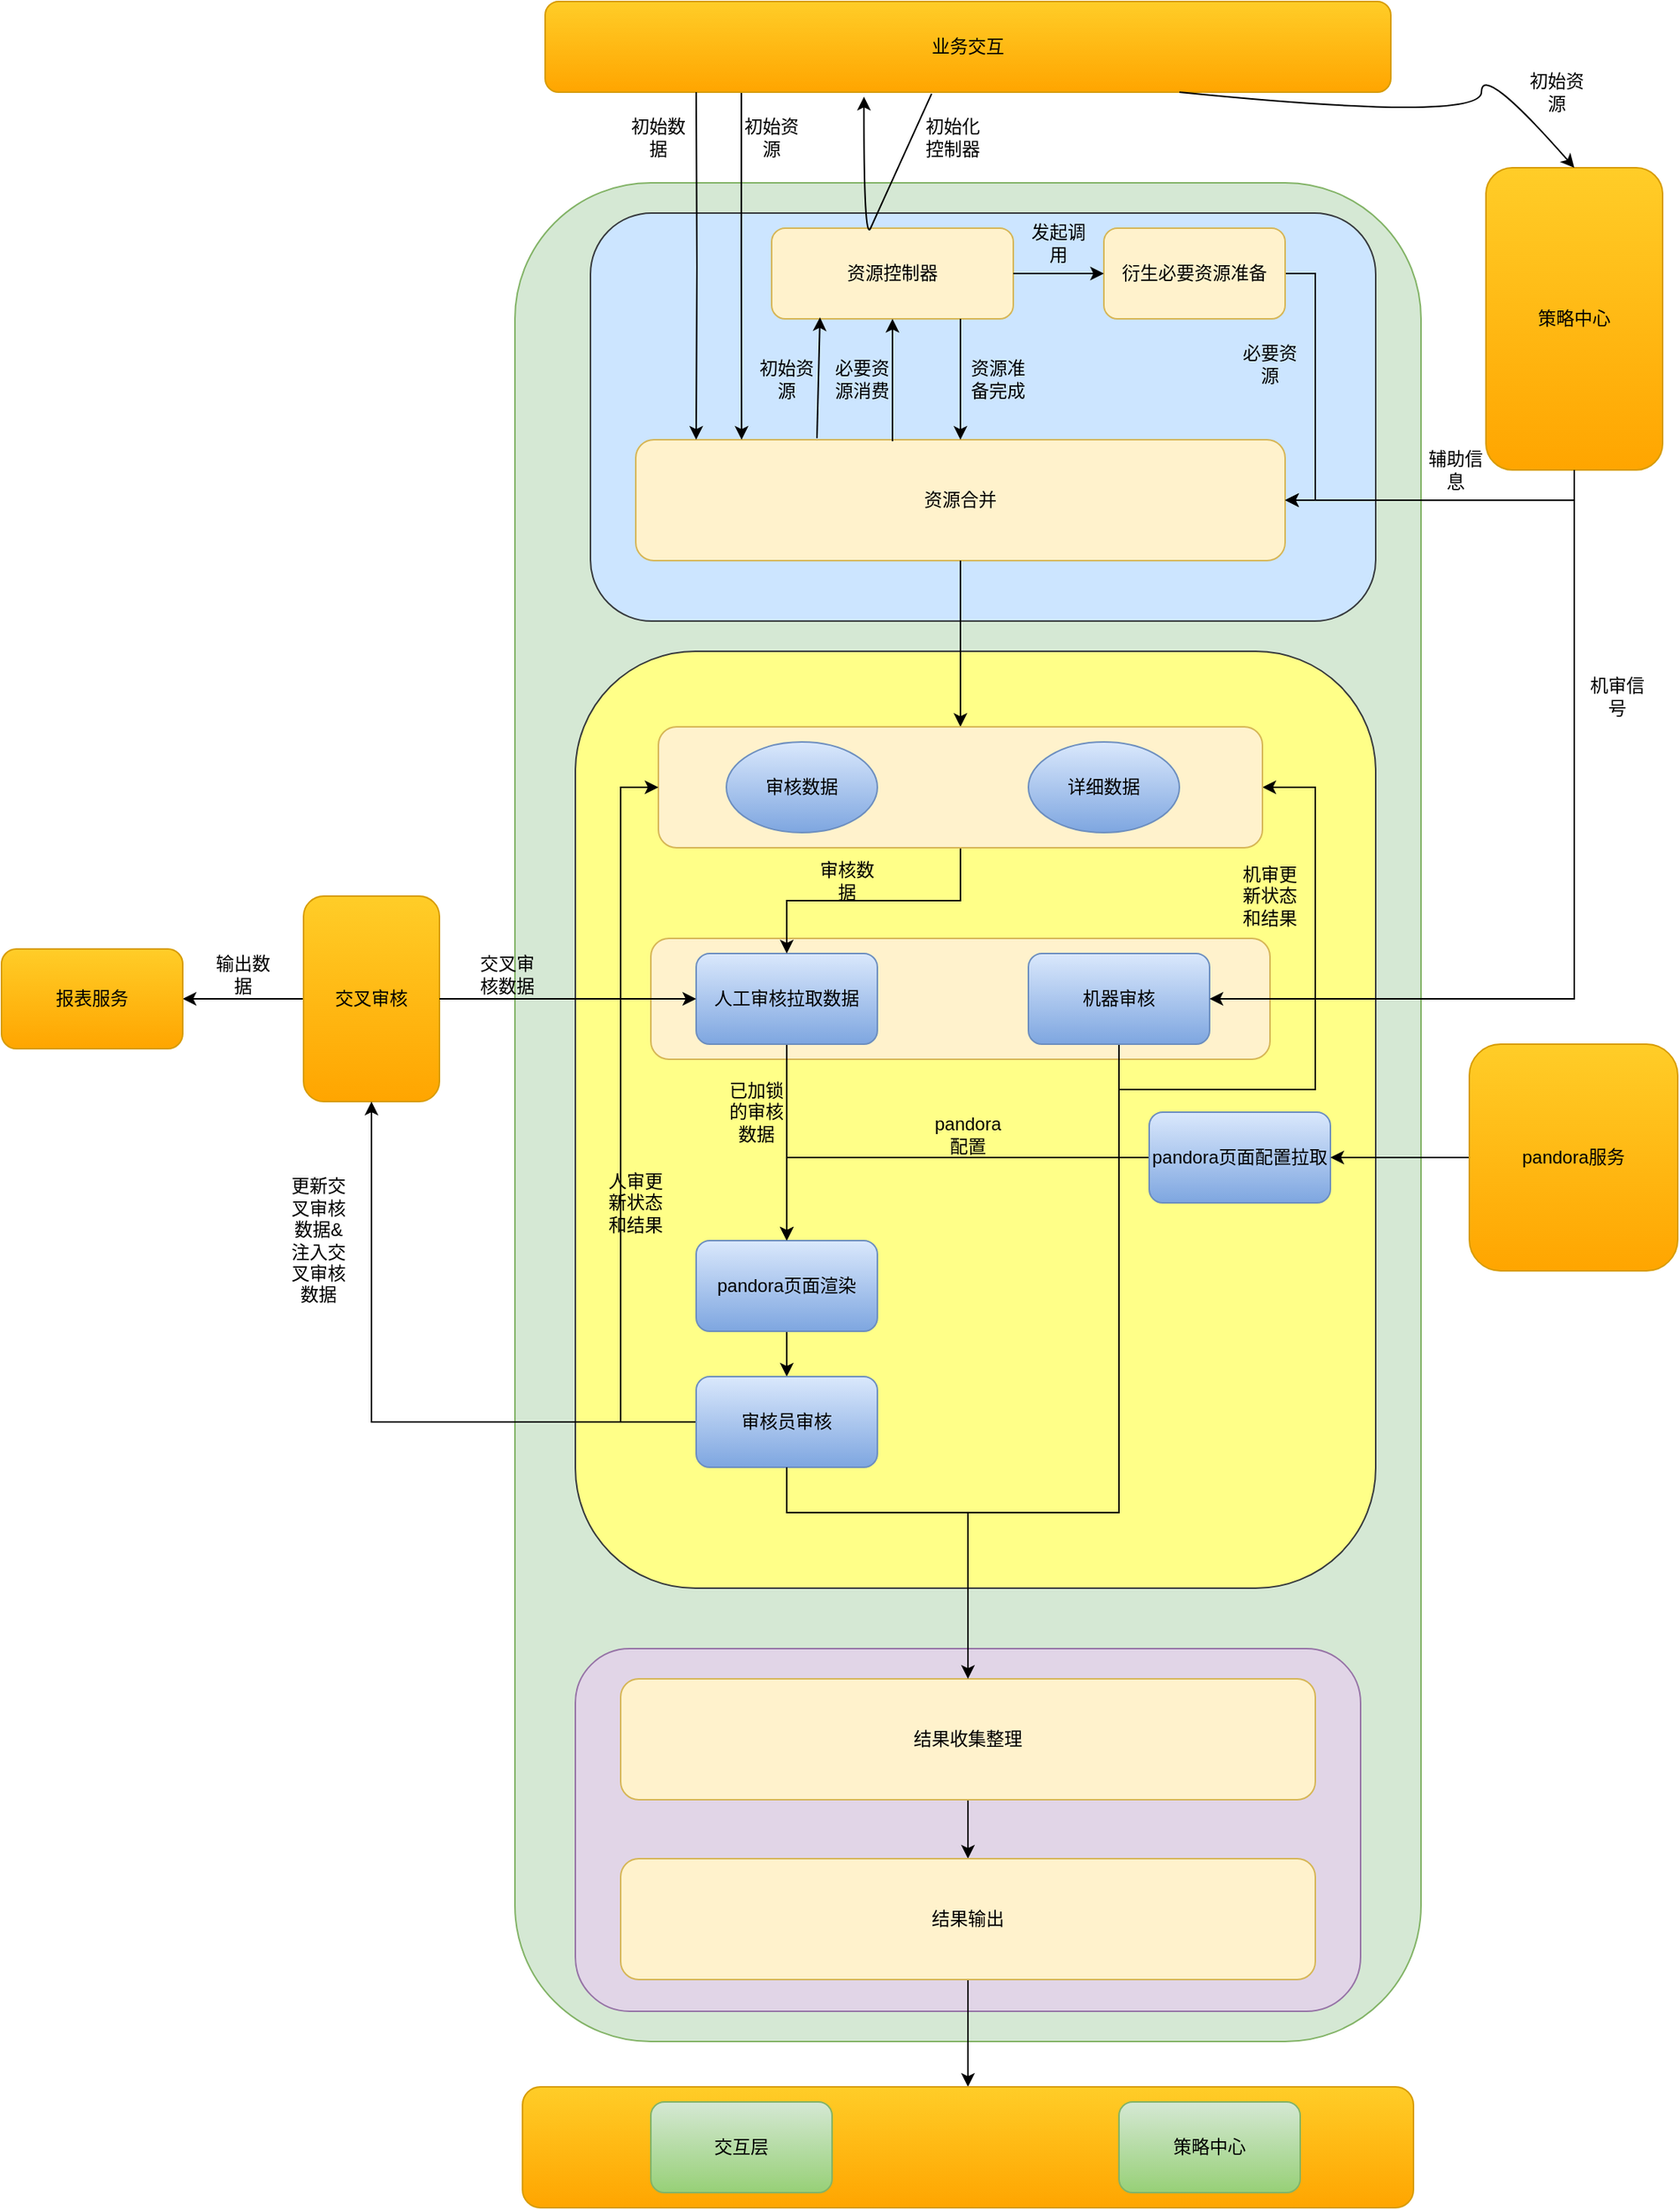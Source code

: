 <mxfile version="10.6.3" type="github"><diagram id="GmGxApOaOBLdJZmS19ry" name="Page-1"><mxGraphModel dx="918" dy="552" grid="1" gridSize="10" guides="1" tooltips="1" connect="1" arrows="1" fold="1" page="1" pageScale="1" pageWidth="827" pageHeight="1169" math="0" shadow="0"><root><mxCell id="0"/><mxCell id="1" parent="0"/><mxCell id="1ufWx5p39_ICTRaH8pWD-1" value="" style="rounded=1;whiteSpace=wrap;html=1;fillColor=#d5e8d4;strokeColor=#82b366;" vertex="1" parent="1"><mxGeometry x="730" y="480" width="600" height="1230" as="geometry"/></mxCell><mxCell id="1ufWx5p39_ICTRaH8pWD-2" value="" style="rounded=1;whiteSpace=wrap;html=1;fillColor=#cce5ff;strokeColor=#36393d;" vertex="1" parent="1"><mxGeometry x="780" y="500" width="520" height="270" as="geometry"/></mxCell><mxCell id="1ufWx5p39_ICTRaH8pWD-3" value="资源控制器" style="rounded=1;whiteSpace=wrap;html=1;fillColor=#fff2cc;strokeColor=#d6b656;" vertex="1" parent="1"><mxGeometry x="900" y="510" width="160" height="60" as="geometry"/></mxCell><mxCell id="1ufWx5p39_ICTRaH8pWD-4" value="资源合并" style="rounded=1;whiteSpace=wrap;html=1;fillColor=#fff2cc;strokeColor=#d6b656;" vertex="1" parent="1"><mxGeometry x="810" y="650" width="430" height="80" as="geometry"/></mxCell><mxCell id="1ufWx5p39_ICTRaH8pWD-5" style="edgeStyle=orthogonalEdgeStyle;rounded=0;orthogonalLoop=1;jettySize=auto;html=1;exitX=0.232;exitY=1;exitDx=0;exitDy=0;entryX=0.163;entryY=0;entryDx=0;entryDy=0;entryPerimeter=0;exitPerimeter=0;" edge="1" parent="1" source="1ufWx5p39_ICTRaH8pWD-6" target="1ufWx5p39_ICTRaH8pWD-4"><mxGeometry relative="1" as="geometry"/></mxCell><mxCell id="1ufWx5p39_ICTRaH8pWD-6" value="业务交互" style="rounded=1;whiteSpace=wrap;html=1;gradientColor=#ffa500;fillColor=#ffcd28;strokeColor=#d79b00;" vertex="1" parent="1"><mxGeometry x="750" y="360" width="560" height="60" as="geometry"/></mxCell><mxCell id="1ufWx5p39_ICTRaH8pWD-7" style="edgeStyle=orthogonalEdgeStyle;rounded=0;orthogonalLoop=1;jettySize=auto;html=1;exitX=0.5;exitY=1;exitDx=0;exitDy=0;entryX=1;entryY=0.5;entryDx=0;entryDy=0;" edge="1" parent="1" source="1ufWx5p39_ICTRaH8pWD-8" target="1ufWx5p39_ICTRaH8pWD-4"><mxGeometry relative="1" as="geometry"/></mxCell><mxCell id="1ufWx5p39_ICTRaH8pWD-8" value="策略中心" style="rounded=1;whiteSpace=wrap;html=1;gradientColor=#ffa500;fillColor=#ffcd28;strokeColor=#d79b00;" vertex="1" parent="1"><mxGeometry x="1373" y="470" width="117" height="200" as="geometry"/></mxCell><mxCell id="1ufWx5p39_ICTRaH8pWD-9" style="edgeStyle=orthogonalEdgeStyle;rounded=0;orthogonalLoop=1;jettySize=auto;html=1;exitX=1;exitY=0.5;exitDx=0;exitDy=0;entryX=1;entryY=0.5;entryDx=0;entryDy=0;" edge="1" parent="1" source="1ufWx5p39_ICTRaH8pWD-10" target="1ufWx5p39_ICTRaH8pWD-4"><mxGeometry relative="1" as="geometry"/></mxCell><mxCell id="1ufWx5p39_ICTRaH8pWD-10" value="衍生必要资源准备" style="rounded=1;whiteSpace=wrap;html=1;fillColor=#fff2cc;strokeColor=#d6b656;" vertex="1" parent="1"><mxGeometry x="1120" y="510" width="120" height="60" as="geometry"/></mxCell><mxCell id="1ufWx5p39_ICTRaH8pWD-11" value="" style="curved=1;endArrow=classic;html=1;exitX=0.457;exitY=1.017;exitDx=0;exitDy=0;exitPerimeter=0;entryX=0.377;entryY=1.05;entryDx=0;entryDy=0;entryPerimeter=0;" edge="1" parent="1" source="1ufWx5p39_ICTRaH8pWD-6" target="1ufWx5p39_ICTRaH8pWD-6"><mxGeometry width="50" height="50" relative="1" as="geometry"><mxPoint x="920" y="500" as="sourcePoint"/><mxPoint x="970" y="450" as="targetPoint"/><Array as="points"><mxPoint x="970" y="500"/><mxPoint x="961" y="520"/></Array></mxGeometry></mxCell><mxCell id="1ufWx5p39_ICTRaH8pWD-12" style="edgeStyle=orthogonalEdgeStyle;rounded=0;orthogonalLoop=1;jettySize=auto;html=1;exitX=0.232;exitY=1;exitDx=0;exitDy=0;entryX=0.093;entryY=0;entryDx=0;entryDy=0;entryPerimeter=0;exitPerimeter=0;" edge="1" parent="1" target="1ufWx5p39_ICTRaH8pWD-4"><mxGeometry relative="1" as="geometry"><mxPoint x="850" y="420" as="sourcePoint"/><mxPoint x="850" y="590" as="targetPoint"/></mxGeometry></mxCell><mxCell id="1ufWx5p39_ICTRaH8pWD-13" value="" style="endArrow=classic;html=1;entryX=0.2;entryY=0.983;entryDx=0;entryDy=0;entryPerimeter=0;" edge="1" parent="1" target="1ufWx5p39_ICTRaH8pWD-3"><mxGeometry width="50" height="50" relative="1" as="geometry"><mxPoint x="930" y="649" as="sourcePoint"/><mxPoint x="970" y="590" as="targetPoint"/></mxGeometry></mxCell><mxCell id="1ufWx5p39_ICTRaH8pWD-14" value="" style="endArrow=classic;html=1;entryX=0.5;entryY=1;entryDx=0;entryDy=0;" edge="1" parent="1" target="1ufWx5p39_ICTRaH8pWD-3"><mxGeometry width="50" height="50" relative="1" as="geometry"><mxPoint x="980" y="651" as="sourcePoint"/><mxPoint x="969" y="570" as="targetPoint"/></mxGeometry></mxCell><mxCell id="1ufWx5p39_ICTRaH8pWD-15" value="" style="endArrow=classic;html=1;entryX=0.5;entryY=0;entryDx=0;entryDy=0;" edge="1" parent="1" target="1ufWx5p39_ICTRaH8pWD-4"><mxGeometry width="50" height="50" relative="1" as="geometry"><mxPoint x="1025" y="570" as="sourcePoint"/><mxPoint x="1060" y="570" as="targetPoint"/></mxGeometry></mxCell><mxCell id="1ufWx5p39_ICTRaH8pWD-16" value="" style="endArrow=classic;html=1;entryX=0;entryY=0.5;entryDx=0;entryDy=0;exitX=1;exitY=0.5;exitDx=0;exitDy=0;" edge="1" parent="1" source="1ufWx5p39_ICTRaH8pWD-3" target="1ufWx5p39_ICTRaH8pWD-10"><mxGeometry width="50" height="50" relative="1" as="geometry"><mxPoint x="1050" y="620" as="sourcePoint"/><mxPoint x="1100" y="570" as="targetPoint"/></mxGeometry></mxCell><mxCell id="1ufWx5p39_ICTRaH8pWD-17" value="" style="curved=1;endArrow=classic;html=1;exitX=0.75;exitY=1;exitDx=0;exitDy=0;entryX=0.5;entryY=0;entryDx=0;entryDy=0;" edge="1" parent="1" source="1ufWx5p39_ICTRaH8pWD-6" target="1ufWx5p39_ICTRaH8pWD-8"><mxGeometry width="50" height="50" relative="1" as="geometry"><mxPoint x="1360" y="440" as="sourcePoint"/><mxPoint x="1410" y="390" as="targetPoint"/><Array as="points"><mxPoint x="1370" y="440"/><mxPoint x="1370" y="400"/></Array></mxGeometry></mxCell><mxCell id="1ufWx5p39_ICTRaH8pWD-18" value="" style="rounded=1;whiteSpace=wrap;html=1;fillColor=#ffff88;strokeColor=#36393d;" vertex="1" parent="1"><mxGeometry x="770" y="790" width="530" height="620" as="geometry"/></mxCell><mxCell id="1ufWx5p39_ICTRaH8pWD-19" style="edgeStyle=orthogonalEdgeStyle;rounded=0;orthogonalLoop=1;jettySize=auto;html=1;exitX=0;exitY=0.5;exitDx=0;exitDy=0;entryX=1;entryY=0.5;entryDx=0;entryDy=0;" edge="1" parent="1" source="1ufWx5p39_ICTRaH8pWD-20" target="1ufWx5p39_ICTRaH8pWD-70"><mxGeometry relative="1" as="geometry"/></mxCell><mxCell id="1ufWx5p39_ICTRaH8pWD-20" value="交叉审核" style="rounded=1;whiteSpace=wrap;html=1;gradientColor=#ffa500;fillColor=#ffcd28;strokeColor=#d79b00;" vertex="1" parent="1"><mxGeometry x="590" y="952" width="90" height="136" as="geometry"/></mxCell><mxCell id="1ufWx5p39_ICTRaH8pWD-21" value="" style="rounded=1;whiteSpace=wrap;html=1;fillColor=#fff2cc;strokeColor=#d6b656;" vertex="1" parent="1"><mxGeometry x="820" y="980" width="410" height="80" as="geometry"/></mxCell><mxCell id="1ufWx5p39_ICTRaH8pWD-22" value="" style="endArrow=classic;html=1;entryX=0.5;entryY=0;entryDx=0;entryDy=0;exitX=0.5;exitY=1;exitDx=0;exitDy=0;" edge="1" parent="1" source="1ufWx5p39_ICTRaH8pWD-4" target="1ufWx5p39_ICTRaH8pWD-29"><mxGeometry width="50" height="50" relative="1" as="geometry"><mxPoint x="1010" y="729" as="sourcePoint"/><mxPoint x="1010" y="810" as="targetPoint"/></mxGeometry></mxCell><mxCell id="1ufWx5p39_ICTRaH8pWD-23" style="edgeStyle=orthogonalEdgeStyle;rounded=0;orthogonalLoop=1;jettySize=auto;html=1;exitX=0.5;exitY=1;exitDx=0;exitDy=0;entryX=0.5;entryY=0;entryDx=0;entryDy=0;" edge="1" parent="1" source="1ufWx5p39_ICTRaH8pWD-24" target="1ufWx5p39_ICTRaH8pWD-33"><mxGeometry relative="1" as="geometry"/></mxCell><mxCell id="1ufWx5p39_ICTRaH8pWD-24" value="人工审核拉取数据" style="rounded=1;whiteSpace=wrap;html=1;gradientColor=#7ea6e0;fillColor=#dae8fc;strokeColor=#6c8ebf;" vertex="1" parent="1"><mxGeometry x="850" y="990" width="120" height="60" as="geometry"/></mxCell><mxCell id="1ufWx5p39_ICTRaH8pWD-25" style="edgeStyle=orthogonalEdgeStyle;rounded=0;orthogonalLoop=1;jettySize=auto;html=1;exitX=0.5;exitY=1;exitDx=0;exitDy=0;entryX=1;entryY=0.5;entryDx=0;entryDy=0;" edge="1" parent="1" source="1ufWx5p39_ICTRaH8pWD-27" target="1ufWx5p39_ICTRaH8pWD-29"><mxGeometry relative="1" as="geometry"><Array as="points"><mxPoint x="1130" y="1080"/><mxPoint x="1260" y="1080"/><mxPoint x="1260" y="880"/></Array></mxGeometry></mxCell><mxCell id="1ufWx5p39_ICTRaH8pWD-26" style="edgeStyle=orthogonalEdgeStyle;rounded=0;orthogonalLoop=1;jettySize=auto;html=1;exitX=0.5;exitY=1;exitDx=0;exitDy=0;entryX=0.5;entryY=0;entryDx=0;entryDy=0;" edge="1" parent="1" source="1ufWx5p39_ICTRaH8pWD-27" target="1ufWx5p39_ICTRaH8pWD-39"><mxGeometry relative="1" as="geometry"><Array as="points"><mxPoint x="1130" y="1360"/><mxPoint x="1030" y="1360"/></Array></mxGeometry></mxCell><mxCell id="1ufWx5p39_ICTRaH8pWD-27" value="机器审核" style="rounded=1;whiteSpace=wrap;html=1;gradientColor=#7ea6e0;fillColor=#dae8fc;strokeColor=#6c8ebf;" vertex="1" parent="1"><mxGeometry x="1070" y="990" width="120" height="60" as="geometry"/></mxCell><mxCell id="1ufWx5p39_ICTRaH8pWD-28" style="edgeStyle=orthogonalEdgeStyle;rounded=0;orthogonalLoop=1;jettySize=auto;html=1;exitX=0.5;exitY=1;exitDx=0;exitDy=0;" edge="1" parent="1" source="1ufWx5p39_ICTRaH8pWD-29" target="1ufWx5p39_ICTRaH8pWD-24"><mxGeometry relative="1" as="geometry"/></mxCell><mxCell id="1ufWx5p39_ICTRaH8pWD-29" value="" style="rounded=1;whiteSpace=wrap;html=1;fillColor=#fff2cc;strokeColor=#d6b656;" vertex="1" parent="1"><mxGeometry x="825" y="840" width="400" height="80" as="geometry"/></mxCell><mxCell id="1ufWx5p39_ICTRaH8pWD-30" value="审核数据" style="ellipse;whiteSpace=wrap;html=1;gradientColor=#7ea6e0;fillColor=#dae8fc;strokeColor=#6c8ebf;" vertex="1" parent="1"><mxGeometry x="870" y="850" width="100" height="60" as="geometry"/></mxCell><mxCell id="1ufWx5p39_ICTRaH8pWD-31" value="详细数据" style="ellipse;whiteSpace=wrap;html=1;gradientColor=#7ea6e0;fillColor=#dae8fc;strokeColor=#6c8ebf;" vertex="1" parent="1"><mxGeometry x="1070" y="850" width="100" height="60" as="geometry"/></mxCell><mxCell id="1ufWx5p39_ICTRaH8pWD-32" style="edgeStyle=orthogonalEdgeStyle;rounded=0;orthogonalLoop=1;jettySize=auto;html=1;exitX=0.5;exitY=1;exitDx=0;exitDy=0;entryX=0.5;entryY=0;entryDx=0;entryDy=0;" edge="1" parent="1" source="1ufWx5p39_ICTRaH8pWD-33" target="1ufWx5p39_ICTRaH8pWD-36"><mxGeometry relative="1" as="geometry"/></mxCell><mxCell id="1ufWx5p39_ICTRaH8pWD-33" value="pandora页面渲染" style="rounded=1;whiteSpace=wrap;html=1;fillColor=#dae8fc;strokeColor=#6c8ebf;gradientColor=#7ea6e0;" vertex="1" parent="1"><mxGeometry x="850" y="1180" width="120" height="60" as="geometry"/></mxCell><mxCell id="1ufWx5p39_ICTRaH8pWD-34" style="edgeStyle=orthogonalEdgeStyle;rounded=0;orthogonalLoop=1;jettySize=auto;html=1;exitX=0;exitY=0.5;exitDx=0;exitDy=0;entryX=0.5;entryY=1;entryDx=0;entryDy=0;" edge="1" parent="1" source="1ufWx5p39_ICTRaH8pWD-36" target="1ufWx5p39_ICTRaH8pWD-20"><mxGeometry relative="1" as="geometry"/></mxCell><mxCell id="1ufWx5p39_ICTRaH8pWD-35" style="edgeStyle=orthogonalEdgeStyle;rounded=0;orthogonalLoop=1;jettySize=auto;html=1;exitX=0;exitY=0.5;exitDx=0;exitDy=0;entryX=0;entryY=0.5;entryDx=0;entryDy=0;" edge="1" parent="1" source="1ufWx5p39_ICTRaH8pWD-36" target="1ufWx5p39_ICTRaH8pWD-29"><mxGeometry relative="1" as="geometry"><Array as="points"><mxPoint x="800" y="1300"/><mxPoint x="800" y="880"/></Array></mxGeometry></mxCell><mxCell id="1ufWx5p39_ICTRaH8pWD-36" value="审核员审核" style="rounded=1;whiteSpace=wrap;html=1;gradientColor=#7ea6e0;fillColor=#dae8fc;strokeColor=#6c8ebf;" vertex="1" parent="1"><mxGeometry x="850" y="1270" width="120" height="60" as="geometry"/></mxCell><mxCell id="1ufWx5p39_ICTRaH8pWD-37" value="" style="rounded=1;whiteSpace=wrap;html=1;fillColor=#e1d5e7;strokeColor=#9673a6;" vertex="1" parent="1"><mxGeometry x="770" y="1450" width="520" height="240" as="geometry"/></mxCell><mxCell id="1ufWx5p39_ICTRaH8pWD-38" style="edgeStyle=orthogonalEdgeStyle;rounded=0;orthogonalLoop=1;jettySize=auto;html=1;exitX=0.5;exitY=1;exitDx=0;exitDy=0;entryX=0.5;entryY=0;entryDx=0;entryDy=0;" edge="1" parent="1" source="1ufWx5p39_ICTRaH8pWD-39" target="1ufWx5p39_ICTRaH8pWD-41"><mxGeometry relative="1" as="geometry"/></mxCell><mxCell id="1ufWx5p39_ICTRaH8pWD-39" value="结果收集整理" style="rounded=1;whiteSpace=wrap;html=1;fillColor=#fff2cc;strokeColor=#d6b656;" vertex="1" parent="1"><mxGeometry x="800" y="1470" width="460" height="80" as="geometry"/></mxCell><mxCell id="1ufWx5p39_ICTRaH8pWD-40" style="edgeStyle=orthogonalEdgeStyle;rounded=0;orthogonalLoop=1;jettySize=auto;html=1;exitX=0.5;exitY=1;exitDx=0;exitDy=0;entryX=0.5;entryY=0;entryDx=0;entryDy=0;" edge="1" parent="1" source="1ufWx5p39_ICTRaH8pWD-41" target="1ufWx5p39_ICTRaH8pWD-42"><mxGeometry relative="1" as="geometry"/></mxCell><mxCell id="1ufWx5p39_ICTRaH8pWD-41" value="结果输出" style="rounded=1;whiteSpace=wrap;html=1;fillColor=#fff2cc;strokeColor=#d6b656;" vertex="1" parent="1"><mxGeometry x="800" y="1589" width="460" height="80" as="geometry"/></mxCell><mxCell id="1ufWx5p39_ICTRaH8pWD-42" value="" style="rounded=1;whiteSpace=wrap;html=1;gradientColor=#ffa500;fillColor=#ffcd28;strokeColor=#d79b00;" vertex="1" parent="1"><mxGeometry x="735" y="1740" width="590" height="80" as="geometry"/></mxCell><mxCell id="1ufWx5p39_ICTRaH8pWD-43" value="交互层" style="rounded=1;whiteSpace=wrap;html=1;gradientColor=#97d077;fillColor=#d5e8d4;strokeColor=#82b366;" vertex="1" parent="1"><mxGeometry x="820" y="1750" width="120" height="60" as="geometry"/></mxCell><mxCell id="1ufWx5p39_ICTRaH8pWD-44" value="策略中心" style="rounded=1;whiteSpace=wrap;html=1;gradientColor=#97d077;fillColor=#d5e8d4;strokeColor=#82b366;" vertex="1" parent="1"><mxGeometry x="1130" y="1750" width="120" height="60" as="geometry"/></mxCell><mxCell id="1ufWx5p39_ICTRaH8pWD-45" style="edgeStyle=orthogonalEdgeStyle;rounded=0;orthogonalLoop=1;jettySize=auto;html=1;exitX=1;exitY=0.5;exitDx=0;exitDy=0;entryX=0;entryY=0.5;entryDx=0;entryDy=0;" edge="1" parent="1" source="1ufWx5p39_ICTRaH8pWD-20" target="1ufWx5p39_ICTRaH8pWD-24"><mxGeometry relative="1" as="geometry"/></mxCell><mxCell id="1ufWx5p39_ICTRaH8pWD-46" style="edgeStyle=orthogonalEdgeStyle;rounded=0;orthogonalLoop=1;jettySize=auto;html=1;exitX=0.5;exitY=1;exitDx=0;exitDy=0;" edge="1" parent="1" source="1ufWx5p39_ICTRaH8pWD-36" target="1ufWx5p39_ICTRaH8pWD-39"><mxGeometry relative="1" as="geometry"><Array as="points"><mxPoint x="910" y="1360"/><mxPoint x="1030" y="1360"/></Array></mxGeometry></mxCell><mxCell id="1ufWx5p39_ICTRaH8pWD-47" style="edgeStyle=orthogonalEdgeStyle;rounded=0;orthogonalLoop=1;jettySize=auto;html=1;exitX=0.5;exitY=1;exitDx=0;exitDy=0;entryX=1;entryY=0.5;entryDx=0;entryDy=0;" edge="1" parent="1" source="1ufWx5p39_ICTRaH8pWD-8" target="1ufWx5p39_ICTRaH8pWD-27"><mxGeometry relative="1" as="geometry"/></mxCell><mxCell id="1ufWx5p39_ICTRaH8pWD-48" value="初始化控制器" style="text;html=1;strokeColor=none;fillColor=none;align=center;verticalAlign=middle;whiteSpace=wrap;rounded=0;" vertex="1" parent="1"><mxGeometry x="1000" y="440" width="40" height="20" as="geometry"/></mxCell><mxCell id="1ufWx5p39_ICTRaH8pWD-49" value="初始数据" style="text;html=1;strokeColor=none;fillColor=none;align=center;verticalAlign=middle;whiteSpace=wrap;rounded=0;" vertex="1" parent="1"><mxGeometry x="805" y="440" width="40" height="20" as="geometry"/></mxCell><mxCell id="1ufWx5p39_ICTRaH8pWD-50" value="初始资源" style="text;html=1;strokeColor=none;fillColor=none;align=center;verticalAlign=middle;whiteSpace=wrap;rounded=0;" vertex="1" parent="1"><mxGeometry x="880" y="440" width="40" height="20" as="geometry"/></mxCell><mxCell id="1ufWx5p39_ICTRaH8pWD-51" value="初始资源" style="text;html=1;strokeColor=none;fillColor=none;align=center;verticalAlign=middle;whiteSpace=wrap;rounded=0;" vertex="1" parent="1"><mxGeometry x="1400" y="410" width="40" height="20" as="geometry"/></mxCell><mxCell id="1ufWx5p39_ICTRaH8pWD-52" value="初始资源" style="text;html=1;strokeColor=none;fillColor=none;align=center;verticalAlign=middle;whiteSpace=wrap;rounded=0;" vertex="1" parent="1"><mxGeometry x="890" y="600" width="40" height="20" as="geometry"/></mxCell><mxCell id="1ufWx5p39_ICTRaH8pWD-53" value="必要资源消费" style="text;html=1;strokeColor=none;fillColor=none;align=center;verticalAlign=middle;whiteSpace=wrap;rounded=0;" vertex="1" parent="1"><mxGeometry x="940" y="600" width="40" height="20" as="geometry"/></mxCell><mxCell id="1ufWx5p39_ICTRaH8pWD-54" value="资源准备完成" style="text;html=1;strokeColor=none;fillColor=none;align=center;verticalAlign=middle;whiteSpace=wrap;rounded=0;" vertex="1" parent="1"><mxGeometry x="1030" y="600" width="40" height="20" as="geometry"/></mxCell><mxCell id="1ufWx5p39_ICTRaH8pWD-55" value="发起调用" style="text;html=1;strokeColor=none;fillColor=none;align=center;verticalAlign=middle;whiteSpace=wrap;rounded=0;" vertex="1" parent="1"><mxGeometry x="1070" y="510" width="40" height="20" as="geometry"/></mxCell><mxCell id="1ufWx5p39_ICTRaH8pWD-56" value="必要资源" style="text;html=1;strokeColor=none;fillColor=none;align=center;verticalAlign=middle;whiteSpace=wrap;rounded=0;" vertex="1" parent="1"><mxGeometry x="1210" y="590" width="40" height="20" as="geometry"/></mxCell><mxCell id="1ufWx5p39_ICTRaH8pWD-57" value="辅助信息" style="text;html=1;strokeColor=none;fillColor=none;align=center;verticalAlign=middle;whiteSpace=wrap;rounded=0;" vertex="1" parent="1"><mxGeometry x="1333" y="660" width="40" height="20" as="geometry"/></mxCell><mxCell id="1ufWx5p39_ICTRaH8pWD-58" value="机审信号" style="text;html=1;strokeColor=none;fillColor=none;align=center;verticalAlign=middle;whiteSpace=wrap;rounded=0;" vertex="1" parent="1"><mxGeometry x="1440" y="810" width="40" height="20" as="geometry"/></mxCell><mxCell id="1ufWx5p39_ICTRaH8pWD-59" value="机审更新状态和结果" style="text;html=1;strokeColor=none;fillColor=none;align=center;verticalAlign=middle;whiteSpace=wrap;rounded=0;" vertex="1" parent="1"><mxGeometry x="1210" y="942" width="40" height="20" as="geometry"/></mxCell><mxCell id="1ufWx5p39_ICTRaH8pWD-60" value="更新交叉审核数据&amp;amp;注入交叉审核数据" style="text;html=1;strokeColor=none;fillColor=none;align=center;verticalAlign=middle;whiteSpace=wrap;rounded=0;" vertex="1" parent="1"><mxGeometry x="580" y="1170" width="40" height="20" as="geometry"/></mxCell><mxCell id="1ufWx5p39_ICTRaH8pWD-61" value="交叉审核数据" style="text;html=1;strokeColor=none;fillColor=none;align=center;verticalAlign=middle;whiteSpace=wrap;rounded=0;" vertex="1" parent="1"><mxGeometry x="705" y="994" width="40" height="20" as="geometry"/></mxCell><mxCell id="1ufWx5p39_ICTRaH8pWD-62" value="审核数据" style="text;html=1;strokeColor=none;fillColor=none;align=center;verticalAlign=middle;whiteSpace=wrap;rounded=0;" vertex="1" parent="1"><mxGeometry x="930" y="932" width="40" height="20" as="geometry"/></mxCell><mxCell id="1ufWx5p39_ICTRaH8pWD-63" style="edgeStyle=orthogonalEdgeStyle;rounded=0;orthogonalLoop=1;jettySize=auto;html=1;exitX=0;exitY=0.5;exitDx=0;exitDy=0;entryX=0.5;entryY=0;entryDx=0;entryDy=0;" edge="1" parent="1" source="1ufWx5p39_ICTRaH8pWD-64" target="1ufWx5p39_ICTRaH8pWD-33"><mxGeometry relative="1" as="geometry"/></mxCell><mxCell id="1ufWx5p39_ICTRaH8pWD-64" value="pandora页面配置拉取" style="rounded=1;whiteSpace=wrap;html=1;fillColor=#dae8fc;strokeColor=#6c8ebf;gradientColor=#7ea6e0;" vertex="1" parent="1"><mxGeometry x="1150" y="1095" width="120" height="60" as="geometry"/></mxCell><mxCell id="1ufWx5p39_ICTRaH8pWD-65" style="edgeStyle=orthogonalEdgeStyle;rounded=0;orthogonalLoop=1;jettySize=auto;html=1;exitX=0;exitY=0.5;exitDx=0;exitDy=0;entryX=1;entryY=0.5;entryDx=0;entryDy=0;" edge="1" parent="1" source="1ufWx5p39_ICTRaH8pWD-66" target="1ufWx5p39_ICTRaH8pWD-64"><mxGeometry relative="1" as="geometry"/></mxCell><mxCell id="1ufWx5p39_ICTRaH8pWD-66" value="pandora服务" style="rounded=1;whiteSpace=wrap;html=1;fillColor=#ffcd28;strokeColor=#d79b00;gradientColor=#ffa500;" vertex="1" parent="1"><mxGeometry x="1362" y="1050" width="138" height="150" as="geometry"/></mxCell><mxCell id="1ufWx5p39_ICTRaH8pWD-67" value="人审更新状态和结果" style="text;html=1;strokeColor=none;fillColor=none;align=center;verticalAlign=middle;whiteSpace=wrap;rounded=0;" vertex="1" parent="1"><mxGeometry x="790" y="1145" width="40" height="20" as="geometry"/></mxCell><mxCell id="1ufWx5p39_ICTRaH8pWD-68" value="已加锁的审核数据" style="text;html=1;strokeColor=none;fillColor=none;align=center;verticalAlign=middle;whiteSpace=wrap;rounded=0;" vertex="1" parent="1"><mxGeometry x="870" y="1085" width="40" height="20" as="geometry"/></mxCell><mxCell id="1ufWx5p39_ICTRaH8pWD-69" value="pandora配置" style="text;html=1;strokeColor=none;fillColor=none;align=center;verticalAlign=middle;whiteSpace=wrap;rounded=0;" vertex="1" parent="1"><mxGeometry x="1010" y="1100" width="40" height="20" as="geometry"/></mxCell><mxCell id="1ufWx5p39_ICTRaH8pWD-70" value="报表服务" style="rounded=1;whiteSpace=wrap;html=1;gradientColor=#ffa500;fillColor=#ffcd28;strokeColor=#d79b00;" vertex="1" parent="1"><mxGeometry x="390" y="987" width="120" height="66" as="geometry"/></mxCell><mxCell id="1ufWx5p39_ICTRaH8pWD-71" value="输出数据" style="text;html=1;strokeColor=none;fillColor=none;align=center;verticalAlign=middle;whiteSpace=wrap;rounded=0;" vertex="1" parent="1"><mxGeometry x="530" y="994" width="40" height="20" as="geometry"/></mxCell></root></mxGraphModel></diagram></mxfile>